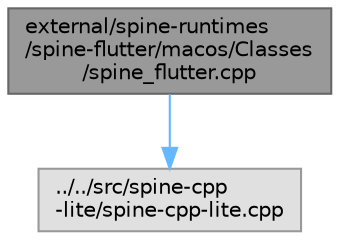 digraph "external/spine-runtimes/spine-flutter/macos/Classes/spine_flutter.cpp"
{
 // LATEX_PDF_SIZE
  bgcolor="transparent";
  edge [fontname=Helvetica,fontsize=10,labelfontname=Helvetica,labelfontsize=10];
  node [fontname=Helvetica,fontsize=10,shape=box,height=0.2,width=0.4];
  Node1 [id="Node000001",label="external/spine-runtimes\l/spine-flutter/macos/Classes\l/spine_flutter.cpp",height=0.2,width=0.4,color="gray40", fillcolor="grey60", style="filled", fontcolor="black",tooltip=" "];
  Node1 -> Node2 [id="edge1_Node000001_Node000002",color="steelblue1",style="solid",tooltip=" "];
  Node2 [id="Node000002",label="../../src/spine-cpp\l-lite/spine-cpp-lite.cpp",height=0.2,width=0.4,color="grey60", fillcolor="#E0E0E0", style="filled",tooltip=" "];
}
